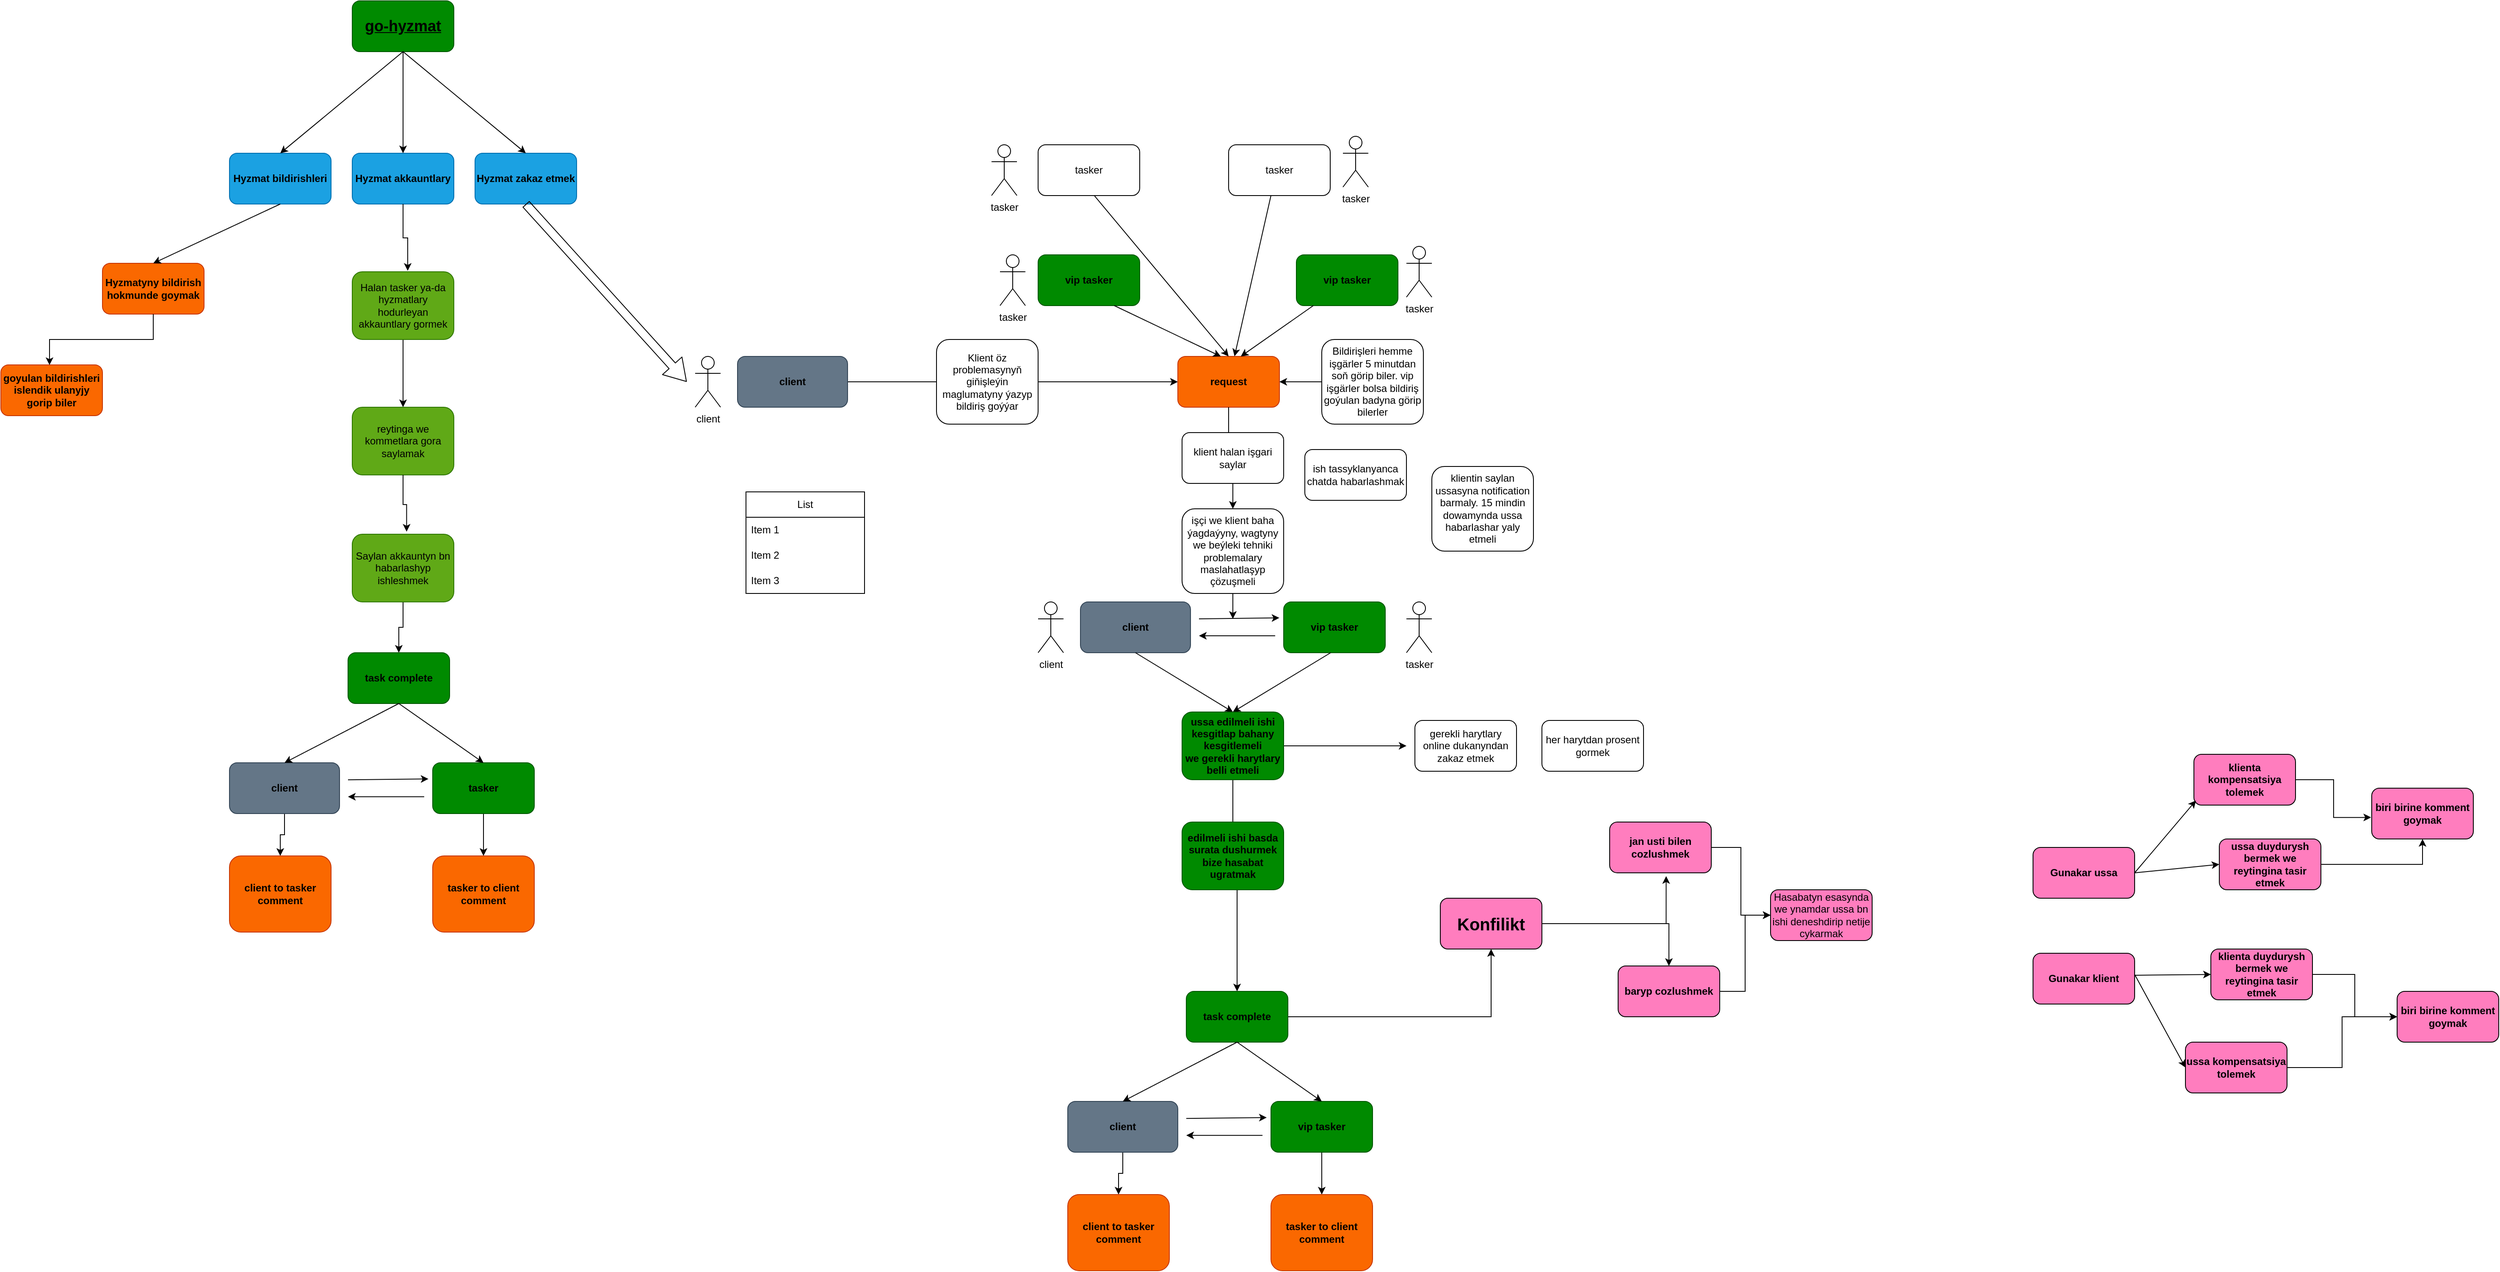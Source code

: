 <mxfile version="22.1.3" type="github">
  <diagram name="Page-1" id="2YBvvXClWsGukQMizWep">
    <mxGraphModel dx="4090" dy="2363" grid="1" gridSize="10" guides="1" tooltips="1" connect="1" arrows="1" fold="1" page="1" pageScale="1" pageWidth="850" pageHeight="1100" math="0" shadow="0">
      <root>
        <mxCell id="0" />
        <mxCell id="1" parent="0" />
        <mxCell id="JjVucMFV8raFjN2I7-2m-4" style="edgeStyle=orthogonalEdgeStyle;rounded=0;orthogonalLoop=1;jettySize=auto;html=1;entryX=0;entryY=0.5;entryDx=0;entryDy=0;" parent="1" source="JjVucMFV8raFjN2I7-2m-3" target="JjVucMFV8raFjN2I7-2m-5" edge="1">
          <mxGeometry relative="1" as="geometry">
            <mxPoint x="460" y="210" as="targetPoint" />
          </mxGeometry>
        </mxCell>
        <mxCell id="JjVucMFV8raFjN2I7-2m-3" value="&lt;font color=&quot;#000000&quot;&gt;&lt;b&gt;client&lt;/b&gt;&lt;/font&gt;" style="rounded=1;whiteSpace=wrap;html=1;fillColor=#647687;strokeColor=#314354;fontColor=#ffffff;" parent="1" vertex="1">
          <mxGeometry x="-50" y="180" width="130" height="60" as="geometry" />
        </mxCell>
        <mxCell id="JjVucMFV8raFjN2I7-2m-5" value="&lt;b&gt;request&lt;/b&gt;" style="rounded=1;whiteSpace=wrap;html=1;fillColor=#fa6800;fontColor=#000000;strokeColor=#C73500;" parent="1" vertex="1">
          <mxGeometry x="470" y="180" width="120" height="60" as="geometry" />
        </mxCell>
        <mxCell id="JjVucMFV8raFjN2I7-2m-6" value="&lt;b&gt;&lt;font color=&quot;#000000&quot;&gt;vip tasker&lt;/font&gt;&lt;/b&gt;" style="rounded=1;whiteSpace=wrap;html=1;fillColor=#008a00;fontColor=#ffffff;strokeColor=#005700;" parent="1" vertex="1">
          <mxGeometry x="305" y="60" width="120" height="60" as="geometry" />
        </mxCell>
        <mxCell id="JjVucMFV8raFjN2I7-2m-8" value="" style="endArrow=classic;html=1;rounded=0;exitX=0.75;exitY=1;exitDx=0;exitDy=0;entryX=0.423;entryY=0;entryDx=0;entryDy=0;entryPerimeter=0;" parent="1" source="JjVucMFV8raFjN2I7-2m-6" target="JjVucMFV8raFjN2I7-2m-5" edge="1">
          <mxGeometry width="50" height="50" relative="1" as="geometry">
            <mxPoint x="500" y="200" as="sourcePoint" />
            <mxPoint x="550" y="150" as="targetPoint" />
          </mxGeometry>
        </mxCell>
        <mxCell id="JjVucMFV8raFjN2I7-2m-9" value="tasker" style="rounded=1;whiteSpace=wrap;html=1;" parent="1" vertex="1">
          <mxGeometry x="305" y="-70" width="120" height="60" as="geometry" />
        </mxCell>
        <mxCell id="JjVucMFV8raFjN2I7-2m-10" value="&lt;font color=&quot;#000000&quot;&gt;&lt;b&gt;vip tasker&lt;/b&gt;&lt;/font&gt;" style="rounded=1;whiteSpace=wrap;html=1;fillColor=#008a00;fontColor=#ffffff;strokeColor=#005700;" parent="1" vertex="1">
          <mxGeometry x="610" y="60" width="120" height="60" as="geometry" />
        </mxCell>
        <mxCell id="JjVucMFV8raFjN2I7-2m-12" value="" style="endArrow=classic;html=1;rounded=0;exitX=0.75;exitY=1;exitDx=0;exitDy=0;entryX=0.62;entryY=0;entryDx=0;entryDy=0;entryPerimeter=0;" parent="1" target="JjVucMFV8raFjN2I7-2m-5" edge="1">
          <mxGeometry width="50" height="50" relative="1" as="geometry">
            <mxPoint x="630" y="120" as="sourcePoint" />
            <mxPoint x="757" y="177" as="targetPoint" />
          </mxGeometry>
        </mxCell>
        <mxCell id="JjVucMFV8raFjN2I7-2m-13" value="" style="endArrow=classic;html=1;rounded=0;exitX=0.556;exitY=1.008;exitDx=0;exitDy=0;entryX=0.5;entryY=0;entryDx=0;entryDy=0;exitPerimeter=0;" parent="1" source="JjVucMFV8raFjN2I7-2m-9" target="JjVucMFV8raFjN2I7-2m-5" edge="1">
          <mxGeometry width="50" height="50" relative="1" as="geometry">
            <mxPoint x="343" y="3" as="sourcePoint" />
            <mxPoint x="470" y="60" as="targetPoint" />
          </mxGeometry>
        </mxCell>
        <mxCell id="JjVucMFV8raFjN2I7-2m-14" value="tasker" style="rounded=1;whiteSpace=wrap;html=1;" parent="1" vertex="1">
          <mxGeometry x="530" y="-70" width="120" height="60" as="geometry" />
        </mxCell>
        <mxCell id="JjVucMFV8raFjN2I7-2m-15" value="" style="endArrow=classic;html=1;rounded=0;entryX=0.558;entryY=-0.002;entryDx=0;entryDy=0;entryPerimeter=0;" parent="1" target="JjVucMFV8raFjN2I7-2m-5" edge="1">
          <mxGeometry width="50" height="50" relative="1" as="geometry">
            <mxPoint x="580" y="-10" as="sourcePoint" />
            <mxPoint x="609" y="170" as="targetPoint" />
          </mxGeometry>
        </mxCell>
        <mxCell id="JjVucMFV8raFjN2I7-2m-16" value="&lt;font color=&quot;#000000&quot;&gt;&lt;b&gt;vip tasker&lt;/b&gt;&lt;/font&gt;" style="rounded=1;whiteSpace=wrap;html=1;fillColor=#008a00;fontColor=#ffffff;strokeColor=#005700;" parent="1" vertex="1">
          <mxGeometry x="595" y="470" width="120" height="60" as="geometry" />
        </mxCell>
        <mxCell id="JjVucMFV8raFjN2I7-2m-17" value="&lt;font color=&quot;#000000&quot;&gt;&lt;b&gt;client&lt;/b&gt;&lt;/font&gt;" style="rounded=1;whiteSpace=wrap;html=1;fillColor=#647687;strokeColor=#314354;fontColor=#ffffff;" parent="1" vertex="1">
          <mxGeometry x="355" y="470" width="130" height="60" as="geometry" />
        </mxCell>
        <mxCell id="JjVucMFV8raFjN2I7-2m-21" value="" style="endArrow=classic;html=1;rounded=0;entryX=-0.042;entryY=0.314;entryDx=0;entryDy=0;entryPerimeter=0;" parent="1" target="JjVucMFV8raFjN2I7-2m-16" edge="1">
          <mxGeometry width="50" height="50" relative="1" as="geometry">
            <mxPoint x="495" y="490" as="sourcePoint" />
            <mxPoint x="545" y="440" as="targetPoint" />
          </mxGeometry>
        </mxCell>
        <mxCell id="JjVucMFV8raFjN2I7-2m-23" value="" style="endArrow=classic;html=1;rounded=0;" parent="1" edge="1">
          <mxGeometry width="50" height="50" relative="1" as="geometry">
            <mxPoint x="585" y="510" as="sourcePoint" />
            <mxPoint x="495" y="510" as="targetPoint" />
          </mxGeometry>
        </mxCell>
        <mxCell id="JjVucMFV8raFjN2I7-2m-118" style="edgeStyle=orthogonalEdgeStyle;rounded=0;orthogonalLoop=1;jettySize=auto;html=1;entryX=0.5;entryY=1;entryDx=0;entryDy=0;" parent="1" source="JjVucMFV8raFjN2I7-2m-26" target="JjVucMFV8raFjN2I7-2m-114" edge="1">
          <mxGeometry relative="1" as="geometry" />
        </mxCell>
        <mxCell id="JjVucMFV8raFjN2I7-2m-26" value="&lt;b&gt;&lt;font color=&quot;#000000&quot;&gt;task complete&lt;/font&gt;&lt;/b&gt;" style="rounded=1;whiteSpace=wrap;html=1;fillColor=#008a00;fontColor=#ffffff;strokeColor=#005700;" parent="1" vertex="1">
          <mxGeometry x="480" y="930" width="120" height="60" as="geometry" />
        </mxCell>
        <mxCell id="JjVucMFV8raFjN2I7-2m-28" value="" style="endArrow=classic;html=1;rounded=0;exitX=0.5;exitY=1;exitDx=0;exitDy=0;entryX=0.5;entryY=0;entryDx=0;entryDy=0;" parent="1" source="JjVucMFV8raFjN2I7-2m-17" target="JjVucMFV8raFjN2I7-2m-53" edge="1">
          <mxGeometry width="50" height="50" relative="1" as="geometry">
            <mxPoint x="445" y="600" as="sourcePoint" />
            <mxPoint x="495" y="550" as="targetPoint" />
          </mxGeometry>
        </mxCell>
        <mxCell id="JjVucMFV8raFjN2I7-2m-29" value="" style="endArrow=classic;html=1;rounded=0;exitX=0.535;exitY=1.055;exitDx=0;exitDy=0;exitPerimeter=0;entryX=0.5;entryY=0;entryDx=0;entryDy=0;" parent="1" target="JjVucMFV8raFjN2I7-2m-53" edge="1">
          <mxGeometry width="50" height="50" relative="1" as="geometry">
            <mxPoint x="650.5" y="530" as="sourcePoint" />
            <mxPoint x="545" y="600" as="targetPoint" />
          </mxGeometry>
        </mxCell>
        <mxCell id="JjVucMFV8raFjN2I7-2m-37" style="edgeStyle=orthogonalEdgeStyle;rounded=0;orthogonalLoop=1;jettySize=auto;html=1;" parent="1" source="JjVucMFV8raFjN2I7-2m-31" target="JjVucMFV8raFjN2I7-2m-36" edge="1">
          <mxGeometry relative="1" as="geometry" />
        </mxCell>
        <mxCell id="JjVucMFV8raFjN2I7-2m-31" value="&lt;font color=&quot;#000000&quot;&gt;&lt;b&gt;vip tasker&lt;/b&gt;&lt;/font&gt;" style="rounded=1;whiteSpace=wrap;html=1;fillColor=#008a00;fontColor=#ffffff;strokeColor=#005700;" parent="1" vertex="1">
          <mxGeometry x="580" y="1060" width="120" height="60" as="geometry" />
        </mxCell>
        <mxCell id="JjVucMFV8raFjN2I7-2m-42" style="edgeStyle=orthogonalEdgeStyle;rounded=0;orthogonalLoop=1;jettySize=auto;html=1;entryX=0.5;entryY=0;entryDx=0;entryDy=0;" parent="1" source="JjVucMFV8raFjN2I7-2m-32" target="JjVucMFV8raFjN2I7-2m-35" edge="1">
          <mxGeometry relative="1" as="geometry" />
        </mxCell>
        <mxCell id="JjVucMFV8raFjN2I7-2m-32" value="&lt;font color=&quot;#000000&quot;&gt;&lt;b&gt;client&lt;/b&gt;&lt;/font&gt;" style="rounded=1;whiteSpace=wrap;html=1;fillColor=#647687;strokeColor=#314354;fontColor=#ffffff;" parent="1" vertex="1">
          <mxGeometry x="340" y="1060" width="130" height="60" as="geometry" />
        </mxCell>
        <mxCell id="JjVucMFV8raFjN2I7-2m-33" value="" style="endArrow=classic;html=1;rounded=0;entryX=-0.042;entryY=0.314;entryDx=0;entryDy=0;entryPerimeter=0;" parent="1" edge="1">
          <mxGeometry width="50" height="50" relative="1" as="geometry">
            <mxPoint x="480" y="1080.08" as="sourcePoint" />
            <mxPoint x="575" y="1079.08" as="targetPoint" />
          </mxGeometry>
        </mxCell>
        <mxCell id="JjVucMFV8raFjN2I7-2m-34" value="" style="endArrow=classic;html=1;rounded=0;" parent="1" edge="1">
          <mxGeometry width="50" height="50" relative="1" as="geometry">
            <mxPoint x="570" y="1100.08" as="sourcePoint" />
            <mxPoint x="480" y="1100.08" as="targetPoint" />
          </mxGeometry>
        </mxCell>
        <mxCell id="JjVucMFV8raFjN2I7-2m-35" value="&lt;b&gt;client to tasker comment&lt;/b&gt;" style="rounded=1;whiteSpace=wrap;html=1;fillColor=#fa6800;fontColor=#000000;strokeColor=#C73500;" parent="1" vertex="1">
          <mxGeometry x="340" y="1170" width="120" height="90" as="geometry" />
        </mxCell>
        <mxCell id="JjVucMFV8raFjN2I7-2m-36" value="&lt;b&gt;tasker to client comment&lt;/b&gt;" style="rounded=1;whiteSpace=wrap;html=1;fillColor=#fa6800;fontColor=#000000;strokeColor=#C73500;" parent="1" vertex="1">
          <mxGeometry x="580" y="1170" width="120" height="90" as="geometry" />
        </mxCell>
        <mxCell id="JjVucMFV8raFjN2I7-2m-43" value="" style="endArrow=classic;html=1;rounded=0;exitX=0.5;exitY=1;exitDx=0;exitDy=0;entryX=0.5;entryY=0;entryDx=0;entryDy=0;" parent="1" source="JjVucMFV8raFjN2I7-2m-26" target="JjVucMFV8raFjN2I7-2m-31" edge="1">
          <mxGeometry width="50" height="50" relative="1" as="geometry">
            <mxPoint x="590" y="970" as="sourcePoint" />
            <mxPoint x="640" y="920" as="targetPoint" />
          </mxGeometry>
        </mxCell>
        <mxCell id="JjVucMFV8raFjN2I7-2m-44" value="" style="endArrow=classic;html=1;rounded=0;exitX=0.5;exitY=1;exitDx=0;exitDy=0;entryX=0.5;entryY=0;entryDx=0;entryDy=0;" parent="1" target="JjVucMFV8raFjN2I7-2m-32" edge="1">
          <mxGeometry width="50" height="50" relative="1" as="geometry">
            <mxPoint x="540" y="990" as="sourcePoint" />
            <mxPoint x="640" y="1060" as="targetPoint" />
          </mxGeometry>
        </mxCell>
        <mxCell id="JjVucMFV8raFjN2I7-2m-46" value="Klient öz problemasynyň giňişleýin maglumatyny ýazyp bildiriş goýýar" style="rounded=1;whiteSpace=wrap;html=1;" parent="1" vertex="1">
          <mxGeometry x="185" y="160" width="120" height="100" as="geometry" />
        </mxCell>
        <mxCell id="JjVucMFV8raFjN2I7-2m-48" style="edgeStyle=orthogonalEdgeStyle;rounded=0;orthogonalLoop=1;jettySize=auto;html=1;" parent="1" source="JjVucMFV8raFjN2I7-2m-47" target="JjVucMFV8raFjN2I7-2m-5" edge="1">
          <mxGeometry relative="1" as="geometry" />
        </mxCell>
        <mxCell id="JjVucMFV8raFjN2I7-2m-47" value="Bildirişleri hemme işgärler 5 minutdan soň görip biler. vip işgärler bolsa bildiriş goýulan badyna görip bilerler" style="rounded=1;whiteSpace=wrap;html=1;" parent="1" vertex="1">
          <mxGeometry x="640" y="160" width="120" height="100" as="geometry" />
        </mxCell>
        <mxCell id="JjVucMFV8raFjN2I7-2m-50" value="" style="edgeStyle=orthogonalEdgeStyle;rounded=0;orthogonalLoop=1;jettySize=auto;html=1;" parent="1" source="JjVucMFV8raFjN2I7-2m-5" target="JjVucMFV8raFjN2I7-2m-49" edge="1">
          <mxGeometry relative="1" as="geometry">
            <mxPoint x="530" y="380" as="targetPoint" />
            <mxPoint x="530" y="240" as="sourcePoint" />
          </mxGeometry>
        </mxCell>
        <mxCell id="JjVucMFV8raFjN2I7-2m-51" style="edgeStyle=orthogonalEdgeStyle;rounded=0;orthogonalLoop=1;jettySize=auto;html=1;" parent="1" source="JjVucMFV8raFjN2I7-2m-49" edge="1">
          <mxGeometry relative="1" as="geometry">
            <mxPoint x="535" y="490" as="targetPoint" />
          </mxGeometry>
        </mxCell>
        <mxCell id="JjVucMFV8raFjN2I7-2m-49" value="işçi we klient baha ýagdaýyny, wagtyny we beýleki tehniki problemalary maslahatlaşyp çözuşmeli" style="rounded=1;whiteSpace=wrap;html=1;" parent="1" vertex="1">
          <mxGeometry x="475" y="360" width="120" height="100" as="geometry" />
        </mxCell>
        <mxCell id="JjVucMFV8raFjN2I7-2m-52" value="klient halan işgari saylar" style="rounded=1;whiteSpace=wrap;html=1;" parent="1" vertex="1">
          <mxGeometry x="475" y="270" width="120" height="60" as="geometry" />
        </mxCell>
        <mxCell id="JjVucMFV8raFjN2I7-2m-54" style="edgeStyle=orthogonalEdgeStyle;rounded=0;orthogonalLoop=1;jettySize=auto;html=1;" parent="1" source="JjVucMFV8raFjN2I7-2m-53" edge="1">
          <mxGeometry relative="1" as="geometry">
            <mxPoint x="740" y="640" as="targetPoint" />
          </mxGeometry>
        </mxCell>
        <mxCell id="JjVucMFV8raFjN2I7-2m-60" style="edgeStyle=orthogonalEdgeStyle;rounded=0;orthogonalLoop=1;jettySize=auto;html=1;entryX=0.5;entryY=0;entryDx=0;entryDy=0;" parent="1" source="JjVucMFV8raFjN2I7-2m-53" target="JjVucMFV8raFjN2I7-2m-26" edge="1">
          <mxGeometry relative="1" as="geometry" />
        </mxCell>
        <mxCell id="JjVucMFV8raFjN2I7-2m-53" value="&lt;b&gt;&lt;font color=&quot;#000000&quot;&gt;ussa edilmeli ishi kesgitlap bahany kesgitlemeli&lt;br&gt;we gerekli harytlary belli etmeli&lt;br&gt;&lt;/font&gt;&lt;/b&gt;" style="rounded=1;whiteSpace=wrap;html=1;fillColor=#008a00;fontColor=#ffffff;strokeColor=#005700;" parent="1" vertex="1">
          <mxGeometry x="475" y="600" width="120" height="80" as="geometry" />
        </mxCell>
        <mxCell id="JjVucMFV8raFjN2I7-2m-55" value="gerekli harytlary online dukanyndan zakaz etmek" style="rounded=1;whiteSpace=wrap;html=1;" parent="1" vertex="1">
          <mxGeometry x="750" y="610" width="120" height="60" as="geometry" />
        </mxCell>
        <mxCell id="JjVucMFV8raFjN2I7-2m-56" value="her harytdan prosent gormek" style="rounded=1;whiteSpace=wrap;html=1;" parent="1" vertex="1">
          <mxGeometry x="900" y="610" width="120" height="60" as="geometry" />
        </mxCell>
        <mxCell id="JjVucMFV8raFjN2I7-2m-58" style="edgeStyle=orthogonalEdgeStyle;rounded=0;orthogonalLoop=1;jettySize=auto;html=1;exitX=0.5;exitY=1;exitDx=0;exitDy=0;" parent="1" source="JjVucMFV8raFjN2I7-2m-57" edge="1">
          <mxGeometry relative="1" as="geometry">
            <mxPoint x="830.286" y="410" as="targetPoint" />
          </mxGeometry>
        </mxCell>
        <mxCell id="JjVucMFV8raFjN2I7-2m-57" value="klientin saylan ussasyna notification barmaly. 15 mindin dowamynda ussa habarlashar yaly etmeli" style="rounded=1;whiteSpace=wrap;html=1;" parent="1" vertex="1">
          <mxGeometry x="770" y="310" width="120" height="100" as="geometry" />
        </mxCell>
        <mxCell id="JjVucMFV8raFjN2I7-2m-59" value="ish tassyklanyanca chatda habarlashmak" style="rounded=1;whiteSpace=wrap;html=1;" parent="1" vertex="1">
          <mxGeometry x="620" y="290" width="120" height="60" as="geometry" />
        </mxCell>
        <mxCell id="JjVucMFV8raFjN2I7-2m-62" value="tasker" style="shape=umlActor;verticalLabelPosition=bottom;verticalAlign=top;html=1;outlineConnect=0;" parent="1" vertex="1">
          <mxGeometry x="250" y="-70" width="30" height="60" as="geometry" />
        </mxCell>
        <mxCell id="JjVucMFV8raFjN2I7-2m-65" value="tasker" style="shape=umlActor;verticalLabelPosition=bottom;verticalAlign=top;html=1;outlineConnect=0;" parent="1" vertex="1">
          <mxGeometry x="665" y="-80" width="30" height="60" as="geometry" />
        </mxCell>
        <mxCell id="JjVucMFV8raFjN2I7-2m-66" value="tasker" style="shape=umlActor;verticalLabelPosition=bottom;verticalAlign=top;html=1;outlineConnect=0;" parent="1" vertex="1">
          <mxGeometry x="740" y="50" width="30" height="60" as="geometry" />
        </mxCell>
        <mxCell id="JjVucMFV8raFjN2I7-2m-67" value="tasker" style="shape=umlActor;verticalLabelPosition=bottom;verticalAlign=top;html=1;outlineConnect=0;" parent="1" vertex="1">
          <mxGeometry x="260" y="60" width="30" height="60" as="geometry" />
        </mxCell>
        <mxCell id="JjVucMFV8raFjN2I7-2m-68" value="client" style="shape=umlActor;verticalLabelPosition=bottom;verticalAlign=top;html=1;outlineConnect=0;" parent="1" vertex="1">
          <mxGeometry x="-100" y="180" width="30" height="60" as="geometry" />
        </mxCell>
        <mxCell id="JjVucMFV8raFjN2I7-2m-69" value="client" style="shape=umlActor;verticalLabelPosition=bottom;verticalAlign=top;html=1;outlineConnect=0;" parent="1" vertex="1">
          <mxGeometry x="305" y="470" width="30" height="60" as="geometry" />
        </mxCell>
        <mxCell id="JjVucMFV8raFjN2I7-2m-70" value="tasker" style="shape=umlActor;verticalLabelPosition=bottom;verticalAlign=top;html=1;outlineConnect=0;" parent="1" vertex="1">
          <mxGeometry x="740" y="470" width="30" height="60" as="geometry" />
        </mxCell>
        <mxCell id="JjVucMFV8raFjN2I7-2m-73" value="List" style="swimlane;fontStyle=0;childLayout=stackLayout;horizontal=1;startSize=30;horizontalStack=0;resizeParent=1;resizeParentMax=0;resizeLast=0;collapsible=1;marginBottom=0;whiteSpace=wrap;html=1;" parent="1" vertex="1">
          <mxGeometry x="-40" y="340" width="140" height="120" as="geometry">
            <mxRectangle x="-40" y="340" width="60" height="30" as="alternateBounds" />
          </mxGeometry>
        </mxCell>
        <mxCell id="JjVucMFV8raFjN2I7-2m-74" value="Item 1" style="text;strokeColor=none;fillColor=none;align=left;verticalAlign=middle;spacingLeft=4;spacingRight=4;overflow=hidden;points=[[0,0.5],[1,0.5]];portConstraint=eastwest;rotatable=0;whiteSpace=wrap;html=1;" parent="JjVucMFV8raFjN2I7-2m-73" vertex="1">
          <mxGeometry y="30" width="140" height="30" as="geometry" />
        </mxCell>
        <mxCell id="JjVucMFV8raFjN2I7-2m-75" value="Item 2" style="text;strokeColor=none;fillColor=none;align=left;verticalAlign=middle;spacingLeft=4;spacingRight=4;overflow=hidden;points=[[0,0.5],[1,0.5]];portConstraint=eastwest;rotatable=0;whiteSpace=wrap;html=1;" parent="JjVucMFV8raFjN2I7-2m-73" vertex="1">
          <mxGeometry y="60" width="140" height="30" as="geometry" />
        </mxCell>
        <mxCell id="JjVucMFV8raFjN2I7-2m-76" value="Item 3" style="text;strokeColor=none;fillColor=none;align=left;verticalAlign=middle;spacingLeft=4;spacingRight=4;overflow=hidden;points=[[0,0.5],[1,0.5]];portConstraint=eastwest;rotatable=0;whiteSpace=wrap;html=1;" parent="JjVucMFV8raFjN2I7-2m-73" vertex="1">
          <mxGeometry y="90" width="140" height="30" as="geometry" />
        </mxCell>
        <mxCell id="JjVucMFV8raFjN2I7-2m-82" value="&lt;b&gt;&lt;font color=&quot;#000000&quot;&gt;Hyzmat bildirishleri&lt;/font&gt;&lt;/b&gt;" style="rounded=1;whiteSpace=wrap;html=1;fillColor=#1ba1e2;strokeColor=#006EAF;fontColor=#ffffff;" parent="1" vertex="1">
          <mxGeometry x="-650" y="-60" width="120" height="60" as="geometry" />
        </mxCell>
        <mxCell id="JjVucMFV8raFjN2I7-2m-83" value="&lt;b&gt;&lt;font color=&quot;#000000&quot;&gt;Hyzmat akkauntlary&lt;/font&gt;&lt;/b&gt;" style="rounded=1;whiteSpace=wrap;html=1;fillColor=#1ba1e2;strokeColor=#006EAF;fontColor=#ffffff;" parent="1" vertex="1">
          <mxGeometry x="-505" y="-60" width="120" height="60" as="geometry" />
        </mxCell>
        <mxCell id="JjVucMFV8raFjN2I7-2m-84" value="&lt;b&gt;&lt;font color=&quot;#000000&quot;&gt;Hyzmat zakaz etmek&lt;/font&gt;&lt;/b&gt;" style="rounded=1;whiteSpace=wrap;html=1;fillColor=#1ba1e2;strokeColor=#006EAF;fontColor=#ffffff;" parent="1" vertex="1">
          <mxGeometry x="-360" y="-60" width="120" height="60" as="geometry" />
        </mxCell>
        <mxCell id="JjVucMFV8raFjN2I7-2m-85" value="&lt;font size=&quot;1&quot; color=&quot;#000000&quot;&gt;&lt;b style=&quot;font-size: 18px;&quot;&gt;&lt;u&gt;go-hyzmat&lt;/u&gt;&lt;/b&gt;&lt;/font&gt;" style="rounded=1;whiteSpace=wrap;html=1;fillColor=#008a00;strokeColor=#005700;fontColor=#ffffff;" parent="1" vertex="1">
          <mxGeometry x="-505" y="-240" width="120" height="60" as="geometry" />
        </mxCell>
        <mxCell id="JjVucMFV8raFjN2I7-2m-86" value="" style="edgeStyle=none;orthogonalLoop=1;jettySize=auto;html=1;rounded=0;exitX=0.5;exitY=1;exitDx=0;exitDy=0;entryX=0.5;entryY=0;entryDx=0;entryDy=0;" parent="1" source="JjVucMFV8raFjN2I7-2m-85" target="JjVucMFV8raFjN2I7-2m-82" edge="1">
          <mxGeometry width="100" relative="1" as="geometry">
            <mxPoint x="-590" y="-160" as="sourcePoint" />
            <mxPoint x="-490" y="-160" as="targetPoint" />
            <Array as="points" />
          </mxGeometry>
        </mxCell>
        <mxCell id="JjVucMFV8raFjN2I7-2m-87" value="" style="edgeStyle=none;orthogonalLoop=1;jettySize=auto;html=1;rounded=0;exitX=0.5;exitY=1;exitDx=0;exitDy=0;entryX=0.5;entryY=0;entryDx=0;entryDy=0;" parent="1" source="JjVucMFV8raFjN2I7-2m-85" target="JjVucMFV8raFjN2I7-2m-83" edge="1">
          <mxGeometry width="100" relative="1" as="geometry">
            <mxPoint x="-435" y="-170" as="sourcePoint" />
            <mxPoint x="-580" y="-50" as="targetPoint" />
            <Array as="points" />
          </mxGeometry>
        </mxCell>
        <mxCell id="JjVucMFV8raFjN2I7-2m-88" value="" style="edgeStyle=none;orthogonalLoop=1;jettySize=auto;html=1;rounded=0;entryX=0.5;entryY=0;entryDx=0;entryDy=0;exitX=0.5;exitY=1;exitDx=0;exitDy=0;" parent="1" source="JjVucMFV8raFjN2I7-2m-85" target="JjVucMFV8raFjN2I7-2m-84" edge="1">
          <mxGeometry width="100" relative="1" as="geometry">
            <mxPoint x="-440" y="-180" as="sourcePoint" />
            <mxPoint x="-435" y="-50" as="targetPoint" />
            <Array as="points" />
          </mxGeometry>
        </mxCell>
        <mxCell id="JjVucMFV8raFjN2I7-2m-91" value="" style="edgeStyle=none;orthogonalLoop=1;jettySize=auto;html=1;shape=flexArrow;rounded=1;startSize=8;endSize=8;exitX=0.5;exitY=1;exitDx=0;exitDy=0;" parent="1" source="JjVucMFV8raFjN2I7-2m-84" edge="1">
          <mxGeometry width="100" relative="1" as="geometry">
            <mxPoint x="-290" y="110" as="sourcePoint" />
            <mxPoint x="-110" y="210" as="targetPoint" />
            <Array as="points" />
          </mxGeometry>
        </mxCell>
        <mxCell id="JjVucMFV8raFjN2I7-2m-96" style="edgeStyle=orthogonalEdgeStyle;rounded=0;orthogonalLoop=1;jettySize=auto;html=1;entryX=0.5;entryY=0;entryDx=0;entryDy=0;" parent="1" source="JjVucMFV8raFjN2I7-2m-92" target="JjVucMFV8raFjN2I7-2m-95" edge="1">
          <mxGeometry relative="1" as="geometry" />
        </mxCell>
        <mxCell id="JjVucMFV8raFjN2I7-2m-92" value="&lt;font color=&quot;#000000&quot;&gt;Halan tasker ya-da hyzmatlary hodurleyan akkauntlary gormek&lt;/font&gt;" style="rounded=1;whiteSpace=wrap;html=1;fillColor=#60a917;fontColor=#ffffff;strokeColor=#2D7600;" parent="1" vertex="1">
          <mxGeometry x="-505" y="80" width="120" height="80" as="geometry" />
        </mxCell>
        <mxCell id="JjVucMFV8raFjN2I7-2m-93" style="edgeStyle=orthogonalEdgeStyle;rounded=0;orthogonalLoop=1;jettySize=auto;html=1;entryX=0.546;entryY=-0.014;entryDx=0;entryDy=0;entryPerimeter=0;" parent="1" source="JjVucMFV8raFjN2I7-2m-83" target="JjVucMFV8raFjN2I7-2m-92" edge="1">
          <mxGeometry relative="1" as="geometry" />
        </mxCell>
        <mxCell id="JjVucMFV8raFjN2I7-2m-109" style="edgeStyle=orthogonalEdgeStyle;rounded=0;orthogonalLoop=1;jettySize=auto;html=1;entryX=0.5;entryY=0;entryDx=0;entryDy=0;" parent="1" source="JjVucMFV8raFjN2I7-2m-94" target="JjVucMFV8raFjN2I7-2m-98" edge="1">
          <mxGeometry relative="1" as="geometry" />
        </mxCell>
        <mxCell id="JjVucMFV8raFjN2I7-2m-94" value="&lt;font color=&quot;#000000&quot;&gt;Saylan akkauntyn bn habarlashyp ishleshmek&lt;/font&gt;" style="rounded=1;whiteSpace=wrap;html=1;fillColor=#60a917;fontColor=#ffffff;strokeColor=#2D7600;" parent="1" vertex="1">
          <mxGeometry x="-505" y="390" width="120" height="80" as="geometry" />
        </mxCell>
        <mxCell id="JjVucMFV8raFjN2I7-2m-95" value="&lt;font color=&quot;#000000&quot;&gt;reytinga we kommetlara gora saylamak&lt;/font&gt;" style="rounded=1;whiteSpace=wrap;html=1;fillColor=#60a917;fontColor=#ffffff;strokeColor=#2D7600;" parent="1" vertex="1">
          <mxGeometry x="-505" y="240" width="120" height="80" as="geometry" />
        </mxCell>
        <mxCell id="JjVucMFV8raFjN2I7-2m-97" style="edgeStyle=orthogonalEdgeStyle;rounded=0;orthogonalLoop=1;jettySize=auto;html=1;entryX=0.535;entryY=-0.037;entryDx=0;entryDy=0;entryPerimeter=0;" parent="1" source="JjVucMFV8raFjN2I7-2m-95" target="JjVucMFV8raFjN2I7-2m-94" edge="1">
          <mxGeometry relative="1" as="geometry" />
        </mxCell>
        <mxCell id="JjVucMFV8raFjN2I7-2m-98" value="&lt;b&gt;&lt;font color=&quot;#000000&quot;&gt;task complete&lt;/font&gt;&lt;/b&gt;" style="rounded=1;whiteSpace=wrap;html=1;fillColor=#008a00;fontColor=#ffffff;strokeColor=#005700;" parent="1" vertex="1">
          <mxGeometry x="-510" y="530" width="120" height="60" as="geometry" />
        </mxCell>
        <mxCell id="JjVucMFV8raFjN2I7-2m-99" style="edgeStyle=orthogonalEdgeStyle;rounded=0;orthogonalLoop=1;jettySize=auto;html=1;" parent="1" source="JjVucMFV8raFjN2I7-2m-100" target="JjVucMFV8raFjN2I7-2m-106" edge="1">
          <mxGeometry relative="1" as="geometry" />
        </mxCell>
        <mxCell id="JjVucMFV8raFjN2I7-2m-100" value="&lt;font color=&quot;#000000&quot;&gt;&lt;b&gt;tasker&lt;/b&gt;&lt;/font&gt;" style="rounded=1;whiteSpace=wrap;html=1;fillColor=#008a00;fontColor=#ffffff;strokeColor=#005700;" parent="1" vertex="1">
          <mxGeometry x="-410" y="660" width="120" height="60" as="geometry" />
        </mxCell>
        <mxCell id="JjVucMFV8raFjN2I7-2m-101" style="edgeStyle=orthogonalEdgeStyle;rounded=0;orthogonalLoop=1;jettySize=auto;html=1;entryX=0.5;entryY=0;entryDx=0;entryDy=0;" parent="1" source="JjVucMFV8raFjN2I7-2m-102" target="JjVucMFV8raFjN2I7-2m-105" edge="1">
          <mxGeometry relative="1" as="geometry" />
        </mxCell>
        <mxCell id="JjVucMFV8raFjN2I7-2m-102" value="&lt;font color=&quot;#000000&quot;&gt;&lt;b&gt;client&lt;/b&gt;&lt;/font&gt;" style="rounded=1;whiteSpace=wrap;html=1;fillColor=#647687;strokeColor=#314354;fontColor=#ffffff;" parent="1" vertex="1">
          <mxGeometry x="-650" y="660" width="130" height="60" as="geometry" />
        </mxCell>
        <mxCell id="JjVucMFV8raFjN2I7-2m-103" value="" style="endArrow=classic;html=1;rounded=0;entryX=-0.042;entryY=0.314;entryDx=0;entryDy=0;entryPerimeter=0;" parent="1" edge="1">
          <mxGeometry width="50" height="50" relative="1" as="geometry">
            <mxPoint x="-510" y="680.08" as="sourcePoint" />
            <mxPoint x="-415" y="679.08" as="targetPoint" />
          </mxGeometry>
        </mxCell>
        <mxCell id="JjVucMFV8raFjN2I7-2m-104" value="" style="endArrow=classic;html=1;rounded=0;" parent="1" edge="1">
          <mxGeometry width="50" height="50" relative="1" as="geometry">
            <mxPoint x="-420" y="700.08" as="sourcePoint" />
            <mxPoint x="-510" y="700.08" as="targetPoint" />
          </mxGeometry>
        </mxCell>
        <mxCell id="JjVucMFV8raFjN2I7-2m-105" value="&lt;b&gt;client to tasker comment&lt;/b&gt;" style="rounded=1;whiteSpace=wrap;html=1;fillColor=#fa6800;fontColor=#000000;strokeColor=#C73500;" parent="1" vertex="1">
          <mxGeometry x="-650" y="770" width="120" height="90" as="geometry" />
        </mxCell>
        <mxCell id="JjVucMFV8raFjN2I7-2m-106" value="&lt;b&gt;tasker to client comment&lt;/b&gt;" style="rounded=1;whiteSpace=wrap;html=1;fillColor=#fa6800;fontColor=#000000;strokeColor=#C73500;" parent="1" vertex="1">
          <mxGeometry x="-410" y="770" width="120" height="90" as="geometry" />
        </mxCell>
        <mxCell id="JjVucMFV8raFjN2I7-2m-107" value="" style="endArrow=classic;html=1;rounded=0;exitX=0.5;exitY=1;exitDx=0;exitDy=0;entryX=0.5;entryY=0;entryDx=0;entryDy=0;" parent="1" source="JjVucMFV8raFjN2I7-2m-98" target="JjVucMFV8raFjN2I7-2m-100" edge="1">
          <mxGeometry width="50" height="50" relative="1" as="geometry">
            <mxPoint x="-400" y="570" as="sourcePoint" />
            <mxPoint x="-350" y="520" as="targetPoint" />
          </mxGeometry>
        </mxCell>
        <mxCell id="JjVucMFV8raFjN2I7-2m-108" value="" style="endArrow=classic;html=1;rounded=0;exitX=0.5;exitY=1;exitDx=0;exitDy=0;entryX=0.5;entryY=0;entryDx=0;entryDy=0;" parent="1" target="JjVucMFV8raFjN2I7-2m-102" edge="1">
          <mxGeometry width="50" height="50" relative="1" as="geometry">
            <mxPoint x="-450" y="590" as="sourcePoint" />
            <mxPoint x="-350" y="660" as="targetPoint" />
          </mxGeometry>
        </mxCell>
        <mxCell id="JjVucMFV8raFjN2I7-2m-110" value="&lt;b&gt;&lt;font color=&quot;#000000&quot;&gt;Hyzmatyny bildirish hokmunde goymak&lt;/font&gt;&lt;/b&gt;" style="rounded=1;whiteSpace=wrap;html=1;fillColor=#fa6800;strokeColor=#C73500;fontColor=#000000;" parent="1" vertex="1">
          <mxGeometry x="-800" y="70" width="120" height="60" as="geometry" />
        </mxCell>
        <mxCell id="JjVucMFV8raFjN2I7-2m-111" value="" style="edgeStyle=none;orthogonalLoop=1;jettySize=auto;html=1;rounded=0;exitX=0.5;exitY=1;exitDx=0;exitDy=0;entryX=0.5;entryY=0;entryDx=0;entryDy=0;" parent="1" source="JjVucMFV8raFjN2I7-2m-82" target="JjVucMFV8raFjN2I7-2m-110" edge="1">
          <mxGeometry width="100" relative="1" as="geometry">
            <mxPoint x="-770" as="sourcePoint" />
            <mxPoint x="-670" as="targetPoint" />
            <Array as="points" />
          </mxGeometry>
        </mxCell>
        <mxCell id="JjVucMFV8raFjN2I7-2m-112" value="&lt;b&gt;&lt;font color=&quot;#000000&quot;&gt;goyulan bildirishleri islendik ulanyjy gorip biler&lt;/font&gt;&lt;/b&gt;" style="rounded=1;whiteSpace=wrap;html=1;fillColor=#fa6800;strokeColor=#C73500;fontColor=#000000;" parent="1" vertex="1">
          <mxGeometry x="-920" y="190" width="120" height="60" as="geometry" />
        </mxCell>
        <mxCell id="JjVucMFV8raFjN2I7-2m-113" style="edgeStyle=orthogonalEdgeStyle;rounded=0;orthogonalLoop=1;jettySize=auto;html=1;entryX=0.479;entryY=0.003;entryDx=0;entryDy=0;entryPerimeter=0;" parent="1" source="JjVucMFV8raFjN2I7-2m-110" target="JjVucMFV8raFjN2I7-2m-112" edge="1">
          <mxGeometry relative="1" as="geometry" />
        </mxCell>
        <mxCell id="JjVucMFV8raFjN2I7-2m-122" style="edgeStyle=orthogonalEdgeStyle;rounded=0;orthogonalLoop=1;jettySize=auto;html=1;" parent="1" source="JjVucMFV8raFjN2I7-2m-114" target="JjVucMFV8raFjN2I7-2m-121" edge="1">
          <mxGeometry relative="1" as="geometry" />
        </mxCell>
        <mxCell id="JjVucMFV8raFjN2I7-2m-114" value="&lt;b&gt;&lt;font style=&quot;font-size: 20px;&quot;&gt;Konfilikt&lt;/font&gt;&lt;/b&gt;" style="rounded=1;whiteSpace=wrap;html=1;fillColor=#FF7DBE;" parent="1" vertex="1">
          <mxGeometry x="780" y="820" width="120" height="60" as="geometry" />
        </mxCell>
        <mxCell id="JjVucMFV8raFjN2I7-2m-131" style="edgeStyle=orthogonalEdgeStyle;rounded=0;orthogonalLoop=1;jettySize=auto;html=1;entryX=0;entryY=0.5;entryDx=0;entryDy=0;" parent="1" source="JjVucMFV8raFjN2I7-2m-119" target="JjVucMFV8raFjN2I7-2m-129" edge="1">
          <mxGeometry relative="1" as="geometry" />
        </mxCell>
        <mxCell id="JjVucMFV8raFjN2I7-2m-119" value="&lt;b&gt;&lt;font style=&quot;font-size: 12px;&quot;&gt;jan usti bilen cozlushmek&lt;/font&gt;&lt;/b&gt;" style="rounded=1;whiteSpace=wrap;html=1;fillColor=#FF7DBE;" parent="1" vertex="1">
          <mxGeometry x="980" y="730" width="120" height="60" as="geometry" />
        </mxCell>
        <mxCell id="JjVucMFV8raFjN2I7-2m-120" style="edgeStyle=orthogonalEdgeStyle;rounded=0;orthogonalLoop=1;jettySize=auto;html=1;entryX=0.556;entryY=1.064;entryDx=0;entryDy=0;entryPerimeter=0;" parent="1" source="JjVucMFV8raFjN2I7-2m-114" target="JjVucMFV8raFjN2I7-2m-119" edge="1">
          <mxGeometry relative="1" as="geometry" />
        </mxCell>
        <mxCell id="JjVucMFV8raFjN2I7-2m-132" style="edgeStyle=orthogonalEdgeStyle;rounded=0;orthogonalLoop=1;jettySize=auto;html=1;entryX=0;entryY=0.5;entryDx=0;entryDy=0;" parent="1" source="JjVucMFV8raFjN2I7-2m-121" target="JjVucMFV8raFjN2I7-2m-129" edge="1">
          <mxGeometry relative="1" as="geometry" />
        </mxCell>
        <mxCell id="JjVucMFV8raFjN2I7-2m-121" value="&lt;b&gt;&lt;font style=&quot;font-size: 12px;&quot;&gt;baryp cozlushmek&lt;/font&gt;&lt;/b&gt;" style="rounded=1;whiteSpace=wrap;html=1;fillColor=#FF7DBE;" parent="1" vertex="1">
          <mxGeometry x="990" y="900" width="120" height="60" as="geometry" />
        </mxCell>
        <mxCell id="JjVucMFV8raFjN2I7-2m-123" value="&lt;b&gt;&lt;font style=&quot;font-size: 12px;&quot;&gt;Gunakar ussa&lt;/font&gt;&lt;/b&gt;" style="rounded=1;whiteSpace=wrap;html=1;fillColor=#FF7DBE;" parent="1" vertex="1">
          <mxGeometry x="1480" y="760" width="120" height="60" as="geometry" />
        </mxCell>
        <mxCell id="JjVucMFV8raFjN2I7-2m-124" value="&lt;b&gt;&lt;font style=&quot;font-size: 12px;&quot;&gt;Gunakar klient&lt;/font&gt;&lt;/b&gt;" style="rounded=1;whiteSpace=wrap;html=1;fillColor=#FF7DBE;" parent="1" vertex="1">
          <mxGeometry x="1480" y="885" width="120" height="60" as="geometry" />
        </mxCell>
        <mxCell id="JjVucMFV8raFjN2I7-2m-125" value="&lt;b&gt;&lt;font style=&quot;font-size: 12px;&quot;&gt;klienta kompensatsiya tolemek&lt;/font&gt;&lt;/b&gt;" style="rounded=1;whiteSpace=wrap;html=1;fillColor=#FF7DBE;" parent="1" vertex="1">
          <mxGeometry x="1670" y="650" width="120" height="60" as="geometry" />
        </mxCell>
        <mxCell id="WTvlvGVMSnrdSzxqH13F-11" style="edgeStyle=orthogonalEdgeStyle;rounded=0;orthogonalLoop=1;jettySize=auto;html=1;" edge="1" parent="1" source="JjVucMFV8raFjN2I7-2m-126" target="WTvlvGVMSnrdSzxqH13F-9">
          <mxGeometry relative="1" as="geometry" />
        </mxCell>
        <mxCell id="JjVucMFV8raFjN2I7-2m-126" value="&lt;b&gt;&lt;font style=&quot;font-size: 12px;&quot;&gt;ussa kompensatsiya tolemek&lt;/font&gt;&lt;/b&gt;" style="rounded=1;whiteSpace=wrap;html=1;fillColor=#FF7DBE;" parent="1" vertex="1">
          <mxGeometry x="1660" y="990" width="120" height="60" as="geometry" />
        </mxCell>
        <mxCell id="JjVucMFV8raFjN2I7-2m-127" value="&lt;b&gt;&lt;font color=&quot;#000000&quot;&gt;edilmeli ishi basda surata dushurmek&lt;br&gt;bize hasabat ugratmak&lt;br&gt;&lt;/font&gt;&lt;/b&gt;" style="rounded=1;whiteSpace=wrap;html=1;fillColor=#008a00;fontColor=#ffffff;strokeColor=#005700;" parent="1" vertex="1">
          <mxGeometry x="475" y="730" width="120" height="80" as="geometry" />
        </mxCell>
        <mxCell id="JjVucMFV8raFjN2I7-2m-129" value="Hasabatyn esasynda we ynamdar ussa bn ishi deneshdirip netije cykarmak" style="rounded=1;whiteSpace=wrap;html=1;fillColor=#FF7DBE;" parent="1" vertex="1">
          <mxGeometry x="1170" y="810" width="120" height="60" as="geometry" />
        </mxCell>
        <mxCell id="WTvlvGVMSnrdSzxqH13F-8" style="edgeStyle=orthogonalEdgeStyle;rounded=0;orthogonalLoop=1;jettySize=auto;html=1;entryX=0.5;entryY=1;entryDx=0;entryDy=0;" edge="1" parent="1" source="JjVucMFV8raFjN2I7-2m-133" target="WTvlvGVMSnrdSzxqH13F-6">
          <mxGeometry relative="1" as="geometry" />
        </mxCell>
        <mxCell id="JjVucMFV8raFjN2I7-2m-133" value="&lt;b&gt;&lt;font style=&quot;font-size: 12px;&quot;&gt;ussa duydurysh bermek we reytingina tasir etmek&lt;/font&gt;&lt;/b&gt;" style="rounded=1;whiteSpace=wrap;html=1;fillColor=#FF7DBE;" parent="1" vertex="1">
          <mxGeometry x="1700" y="750" width="120" height="60" as="geometry" />
        </mxCell>
        <mxCell id="JjVucMFV8raFjN2I7-2m-134" value="" style="edgeStyle=none;orthogonalLoop=1;jettySize=auto;html=1;rounded=0;exitX=1;exitY=0.5;exitDx=0;exitDy=0;entryX=0.02;entryY=0.91;entryDx=0;entryDy=0;entryPerimeter=0;" parent="1" source="JjVucMFV8raFjN2I7-2m-123" target="JjVucMFV8raFjN2I7-2m-125" edge="1">
          <mxGeometry width="100" relative="1" as="geometry">
            <mxPoint x="1580" y="710" as="sourcePoint" />
            <mxPoint x="1680" y="710" as="targetPoint" />
            <Array as="points" />
          </mxGeometry>
        </mxCell>
        <mxCell id="JjVucMFV8raFjN2I7-2m-135" value="" style="edgeStyle=none;orthogonalLoop=1;jettySize=auto;html=1;rounded=0;exitX=1;exitY=0.5;exitDx=0;exitDy=0;entryX=0;entryY=0.5;entryDx=0;entryDy=0;" parent="1" source="JjVucMFV8raFjN2I7-2m-123" target="JjVucMFV8raFjN2I7-2m-133" edge="1">
          <mxGeometry width="100" relative="1" as="geometry">
            <mxPoint x="1610" y="800" as="sourcePoint" />
            <mxPoint x="1682" y="715" as="targetPoint" />
            <Array as="points" />
          </mxGeometry>
        </mxCell>
        <mxCell id="WTvlvGVMSnrdSzxqH13F-10" style="edgeStyle=orthogonalEdgeStyle;rounded=0;orthogonalLoop=1;jettySize=auto;html=1;entryX=0;entryY=0.5;entryDx=0;entryDy=0;" edge="1" parent="1" source="JjVucMFV8raFjN2I7-2m-136" target="WTvlvGVMSnrdSzxqH13F-9">
          <mxGeometry relative="1" as="geometry" />
        </mxCell>
        <mxCell id="JjVucMFV8raFjN2I7-2m-136" value="&lt;b&gt;&lt;font style=&quot;font-size: 12px;&quot;&gt;klienta duydurysh bermek we reytingina tasir etmek&lt;/font&gt;&lt;/b&gt;" style="rounded=1;whiteSpace=wrap;html=1;fillColor=#FF7DBE;" parent="1" vertex="1">
          <mxGeometry x="1690" y="880" width="120" height="60" as="geometry" />
        </mxCell>
        <mxCell id="WTvlvGVMSnrdSzxqH13F-1" value="" style="edgeStyle=none;orthogonalLoop=1;jettySize=auto;html=1;rounded=0;exitX=0.999;exitY=0.433;exitDx=0;exitDy=0;exitPerimeter=0;entryX=0;entryY=0.5;entryDx=0;entryDy=0;" edge="1" parent="1" source="JjVucMFV8raFjN2I7-2m-124" target="JjVucMFV8raFjN2I7-2m-136">
          <mxGeometry width="100" relative="1" as="geometry">
            <mxPoint x="1580" y="890" as="sourcePoint" />
            <mxPoint x="1680" y="890" as="targetPoint" />
            <Array as="points" />
          </mxGeometry>
        </mxCell>
        <mxCell id="WTvlvGVMSnrdSzxqH13F-4" value="" style="edgeStyle=none;orthogonalLoop=1;jettySize=auto;html=1;rounded=0;entryX=0;entryY=0.5;entryDx=0;entryDy=0;" edge="1" parent="1" target="JjVucMFV8raFjN2I7-2m-126">
          <mxGeometry width="100" relative="1" as="geometry">
            <mxPoint x="1600" y="910" as="sourcePoint" />
            <mxPoint x="1700" y="920" as="targetPoint" />
            <Array as="points" />
          </mxGeometry>
        </mxCell>
        <mxCell id="WTvlvGVMSnrdSzxqH13F-6" value="&lt;b&gt;&lt;font style=&quot;font-size: 12px;&quot;&gt;biri birine komment goymak&lt;/font&gt;&lt;/b&gt;" style="rounded=1;whiteSpace=wrap;html=1;fillColor=#FF7DBE;" vertex="1" parent="1">
          <mxGeometry x="1880" y="690" width="120" height="60" as="geometry" />
        </mxCell>
        <mxCell id="WTvlvGVMSnrdSzxqH13F-7" style="edgeStyle=orthogonalEdgeStyle;rounded=0;orthogonalLoop=1;jettySize=auto;html=1;entryX=-0.006;entryY=0.576;entryDx=0;entryDy=0;entryPerimeter=0;" edge="1" parent="1" source="JjVucMFV8raFjN2I7-2m-125" target="WTvlvGVMSnrdSzxqH13F-6">
          <mxGeometry relative="1" as="geometry" />
        </mxCell>
        <mxCell id="WTvlvGVMSnrdSzxqH13F-9" value="&lt;b&gt;&lt;font style=&quot;font-size: 12px;&quot;&gt;biri birine komment goymak&lt;/font&gt;&lt;/b&gt;" style="rounded=1;whiteSpace=wrap;html=1;fillColor=#FF7DBE;" vertex="1" parent="1">
          <mxGeometry x="1910" y="930" width="120" height="60" as="geometry" />
        </mxCell>
      </root>
    </mxGraphModel>
  </diagram>
</mxfile>
